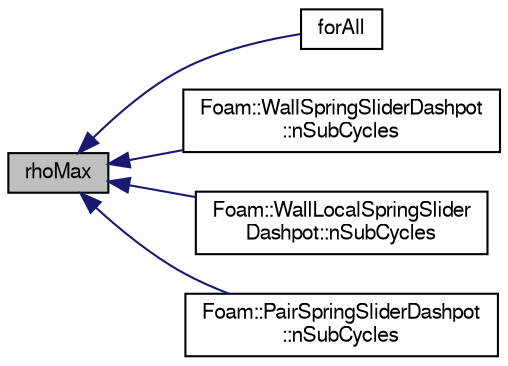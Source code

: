 digraph "rhoMax"
{
  bgcolor="transparent";
  edge [fontname="FreeSans",fontsize="10",labelfontname="FreeSans",labelfontsize="10"];
  node [fontname="FreeSans",fontsize="10",shape=record];
  rankdir="LR";
  Node1 [label="rhoMax",height=0.2,width=0.4,color="black", fillcolor="grey75", style="filled" fontcolor="black"];
  Node1 -> Node2 [dir="back",color="midnightblue",fontsize="10",style="solid",fontname="FreeSans"];
  Node2 [label="forAll",height=0.2,width=0.4,color="black",URL="$a03107.html#a9355a38e2751fb0aed092ab612f7a29f"];
  Node1 -> Node3 [dir="back",color="midnightblue",fontsize="10",style="solid",fontname="FreeSans"];
  Node3 [label="Foam::WallSpringSliderDashpot\l::nSubCycles",height=0.2,width=0.4,color="black",URL="$a02776.html#ad472bb1484a660e7b7a9194a973e62ba",tooltip="For WallModels that control the timestep, calculate the. "];
  Node1 -> Node4 [dir="back",color="midnightblue",fontsize="10",style="solid",fontname="FreeSans"];
  Node4 [label="Foam::WallLocalSpringSlider\lDashpot::nSubCycles",height=0.2,width=0.4,color="black",URL="$a02765.html#ad472bb1484a660e7b7a9194a973e62ba",tooltip="For WallModels that control the timestep, calculate the. "];
  Node1 -> Node5 [dir="back",color="midnightblue",fontsize="10",style="solid",fontname="FreeSans"];
  Node5 [label="Foam::PairSpringSliderDashpot\l::nSubCycles",height=0.2,width=0.4,color="black",URL="$a01718.html#ad472bb1484a660e7b7a9194a973e62ba",tooltip="For PairModels that control the timestep, calculate the. "];
}
